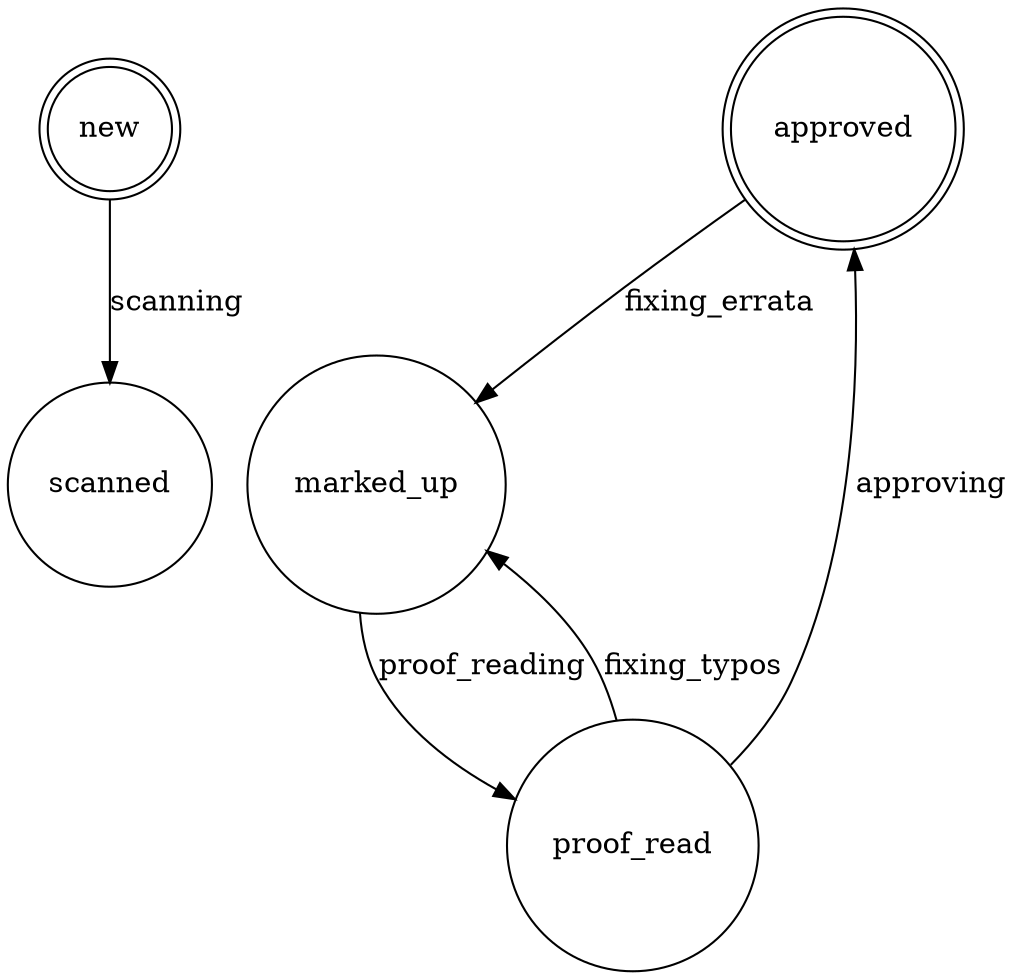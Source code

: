 digraph finite_state_machine {
	node [shape = doublecircle]; new approved;
	node [shape = circle];
	new -> scanned [ label = "scanning" ];
	marked_up -> proof_read [ label = "proof_reading", weight=8 ];
	proof_read -> approved [ label = "approving", weight=8 ];
	approved -> marked_up [ label = "fixing_errata" ];
	proof_read -> marked_up [ label = "fixing_typos" ];
}
